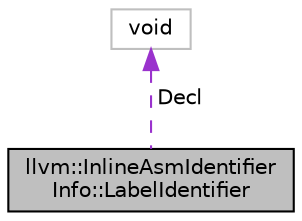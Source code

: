 digraph "llvm::InlineAsmIdentifierInfo::LabelIdentifier"
{
 // LATEX_PDF_SIZE
  bgcolor="transparent";
  edge [fontname="Helvetica",fontsize="10",labelfontname="Helvetica",labelfontsize="10"];
  node [fontname="Helvetica",fontsize="10",shape=record];
  Node1 [label="llvm::InlineAsmIdentifier\lInfo::LabelIdentifier",height=0.2,width=0.4,color="black", fillcolor="grey75", style="filled", fontcolor="black",tooltip=" "];
  Node2 -> Node1 [dir="back",color="darkorchid3",fontsize="10",style="dashed",label=" Decl" ,fontname="Helvetica"];
  Node2 [label="void",height=0.2,width=0.4,color="grey75",tooltip=" "];
}
